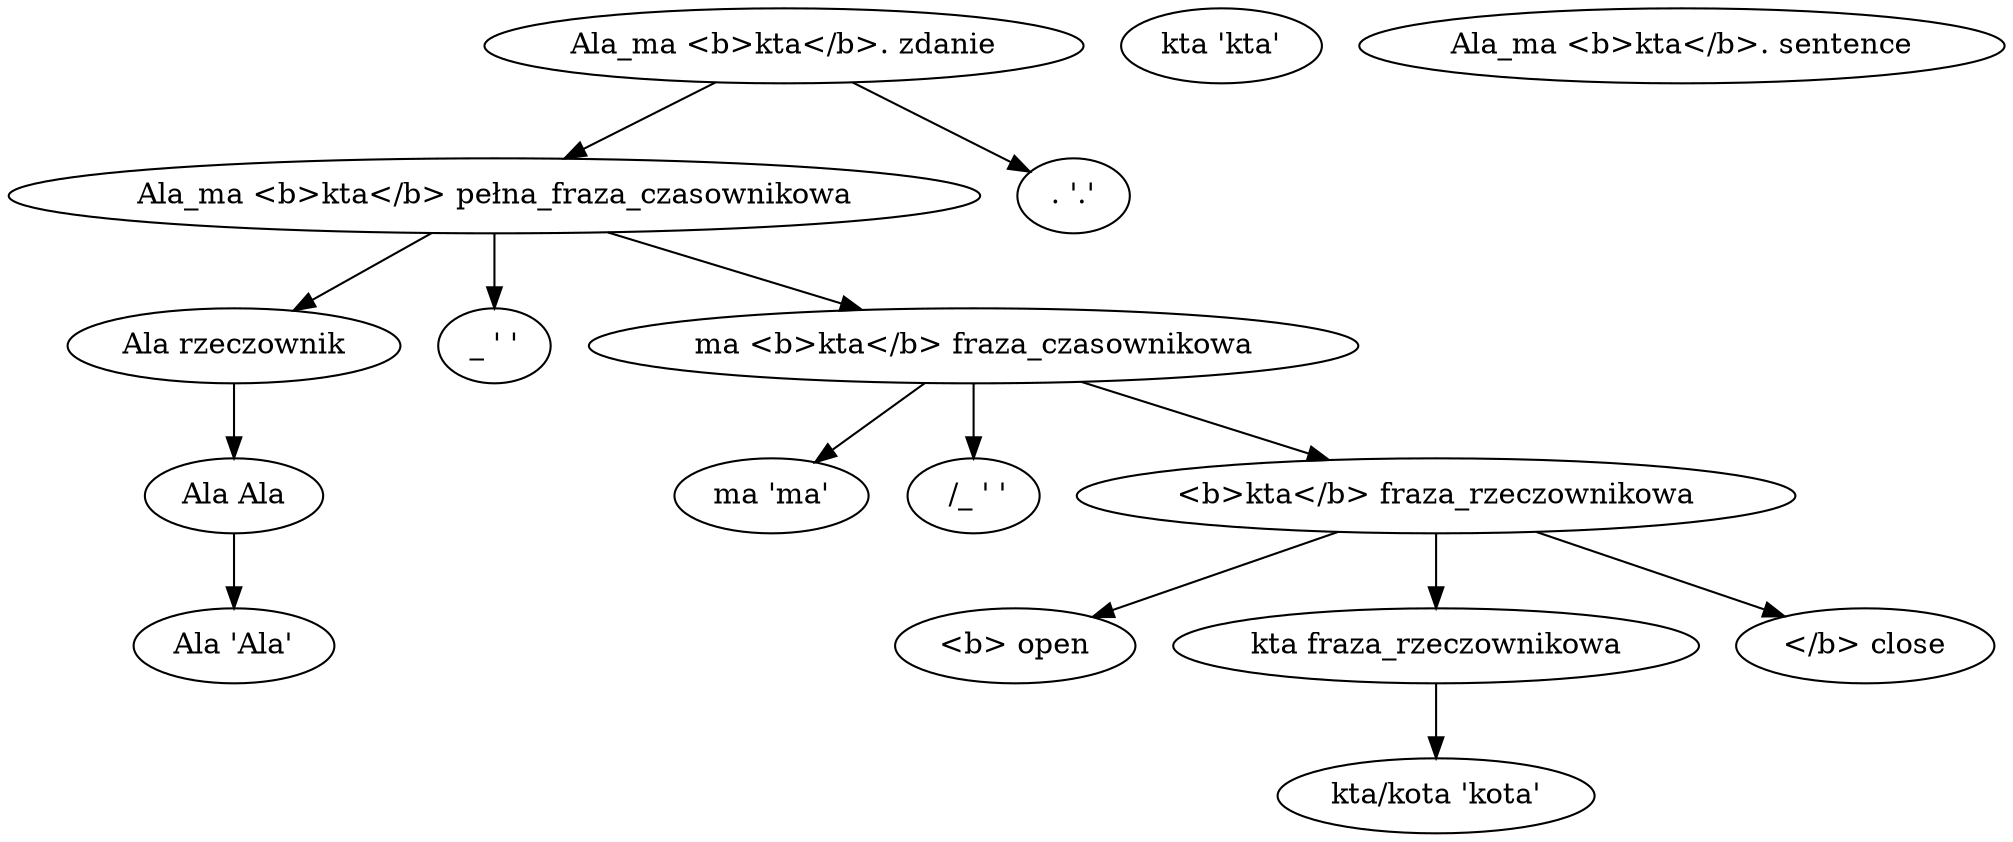 digraph g {
	graph [rankdir=TB];
	node [label="\N"];
	1	 [label="Ala 'Ala'"];
	2	 [label="Ala Ala"];
	2 -> 1;
	3	 [label="Ala rzeczownik"];
	3 -> 2;
	4	 [label="_ ' '"];
	5	 [label="ma 'ma'"];
	6	 [label="&nbsp;/_ ' '"];
	7	 [label="<b> open"];
	8	 [label="kta 'kta'"];
	9	 [label="kta/kota 'kota'"];
	10	 [label="kta fraza_rzeczownikowa"];
	10 -> 9;
	11	 [label="</b> close"];
	12	 [label="<b>kta</b> fraza_rzeczownikowa"];
	12 -> 7;
	12 -> 10;
	12 -> 11;
	13	 [label="ma&nbsp;<b>kta</b> fraza_czasownikowa"];
	13 -> 5;
	13 -> 6;
	13 -> 12;
	14	 [label="Ala_ma&nbsp;<b>kta</b> pełna_fraza_czasownikowa"];
	14 -> 3;
	14 -> 4;
	14 -> 13;
	15	 [label=". '.'"];
	16	 [label="Ala_ma&nbsp;<b>kta</b>. sentence"];
	17	 [label="Ala_ma&nbsp;<b>kta</b>. zdanie"];
	17 -> 14;
	17 -> 15;
}
